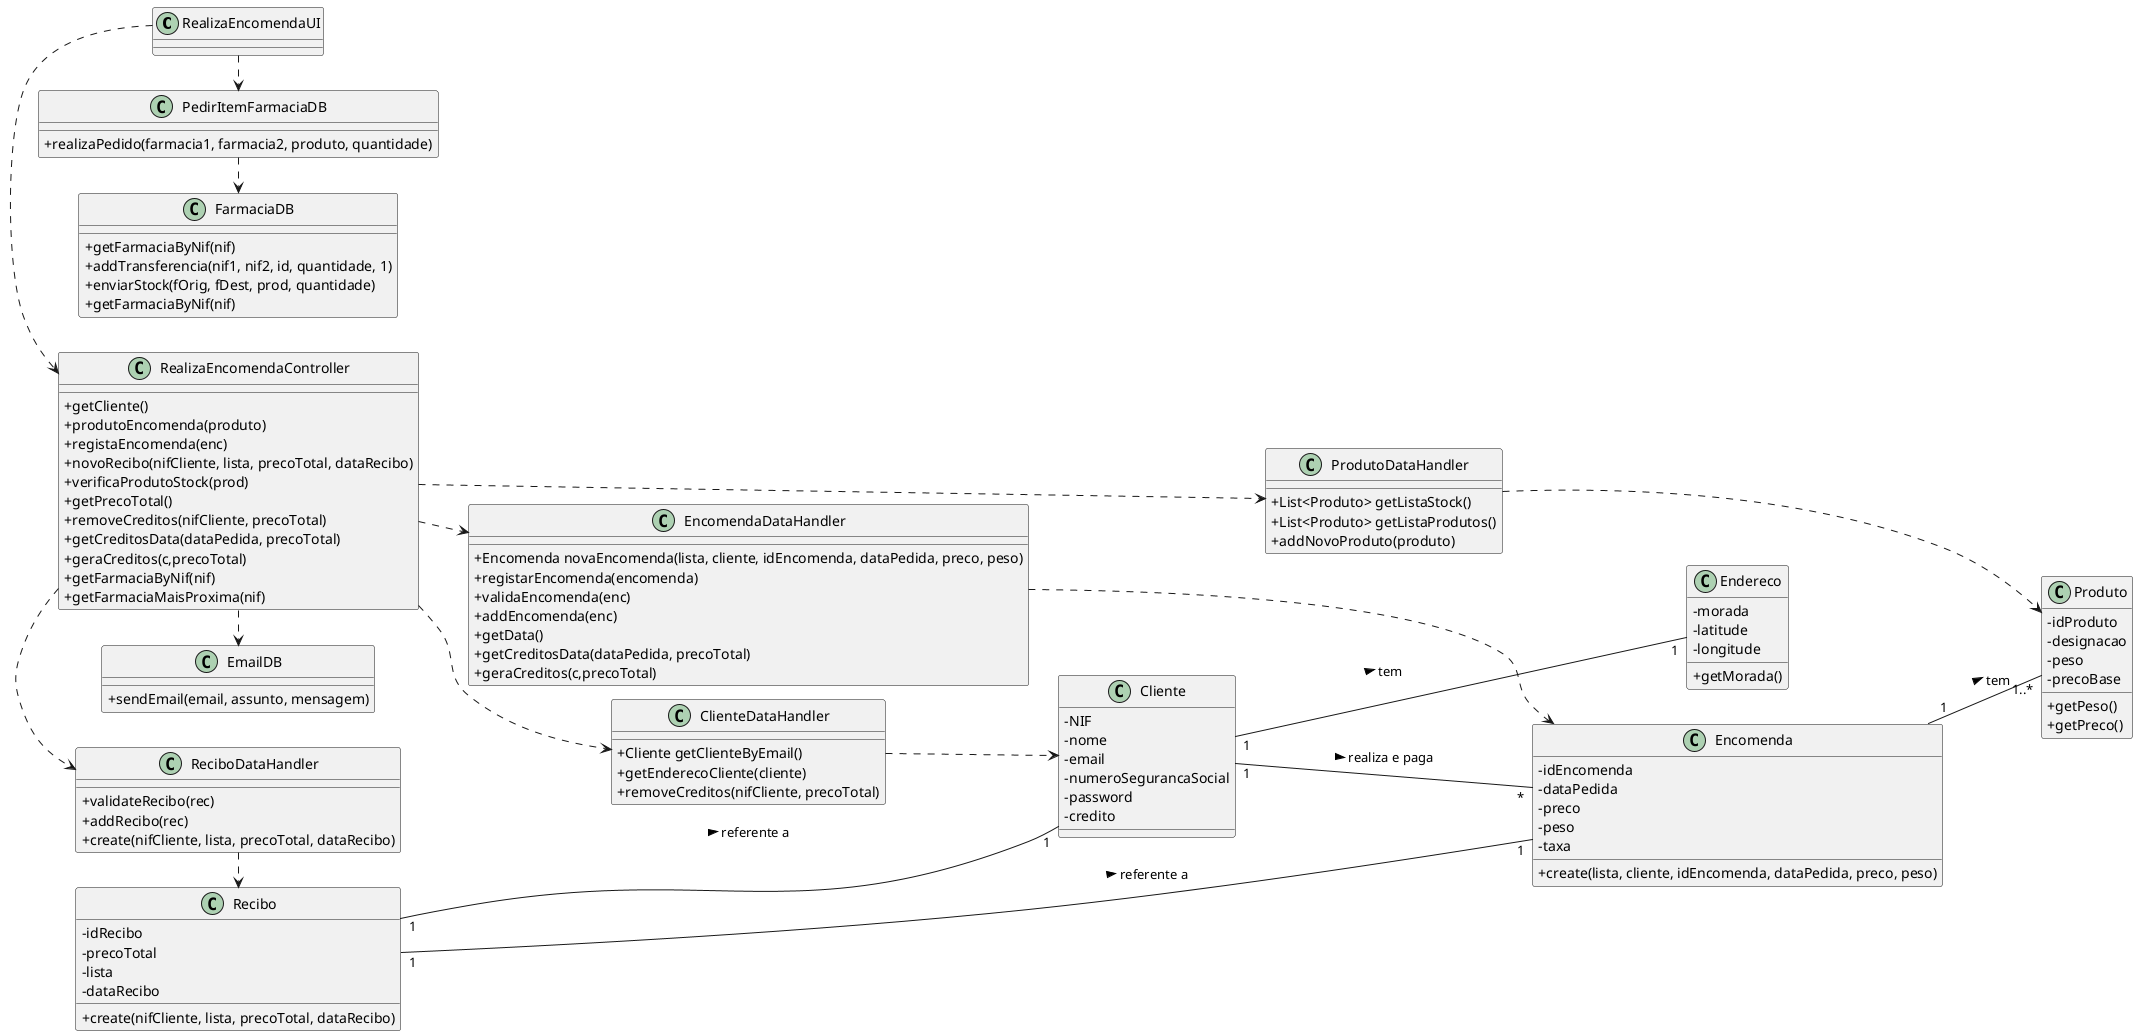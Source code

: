 @startuml
skinparam classAttributeIconSize 0
left to right direction


class RealizaEncomendaUI {
    
}

class RealizaEncomendaController {
    +getCliente()
    +produtoEncomenda(produto)
    +registaEncomenda(enc)
    +novoRecibo(nifCliente, lista, precoTotal, dataRecibo)
    +verificaProdutoStock(prod)
    +getPrecoTotal()
    +removeCreditos(nifCliente, precoTotal)
    +getCreditosData(dataPedida, precoTotal)
    +geraCreditos(c,precoTotal)
    +getFarmaciaByNif(nif)
    +getFarmaciaMaisProxima(nif)
}

class ClienteDataHandler {
    +Cliente getClienteByEmail()
    +getEnderecoCliente(cliente)
    +removeCreditos(nifCliente, precoTotal)
}

class EmailDB {
    +sendEmail(email, assunto, mensagem)
}

class ReciboDataHandler {
    +validateRecibo(rec)
    +addRecibo(rec)
    +create(nifCliente, lista, precoTotal, dataRecibo)
}

class ProdutoDataHandler {
    +List<Produto> getListaStock()
    +List<Produto> getListaProdutos()
    +addNovoProduto(produto)
}

class EncomendaDataHandler {
    +Encomenda novaEncomenda(lista, cliente, idEncomenda, dataPedida, preco, peso)
    +registarEncomenda(encomenda)
    +validaEncomenda(enc)
    +addEncomenda(enc)
    +getData()
    +getCreditosData(dataPedida, precoTotal)
    +geraCreditos(c,precoTotal)
}

class FarmaciaDB {
    +getFarmaciaByNif(nif)
    +addTransferencia(nif1, nif2, id, quantidade, 1)
    +enviarStock(fOrig, fDest, prod, quantidade)
    +getFarmaciaByNif(nif)
}

class PedirItemFarmaciaDB {
    +realizaPedido(farmacia1, farmacia2, produto, quantidade)
}

class Recibo {
  -idRecibo
  -precoTotal
  -lista
  -dataRecibo
  +create(nifCliente, lista, precoTotal, dataRecibo)
}

class Encomenda {
  -idEncomenda
  -dataPedida
  -preco
  -peso
  -taxa
  +create(lista, cliente, idEncomenda, dataPedida, preco, peso)
}

class Produto {
    -idProduto
    -designacao
    -peso
    -precoBase
    +getPeso()
    +getPreco()
}

class Endereco {
  -morada
  -latitude
  -longitude
  +getMorada()
}

class Cliente {
  -NIF
  -nome
  -email
  -numeroSegurancaSocial
  -password
  -credito
}

RealizaEncomendaUI .> RealizaEncomendaController

RealizaEncomendaController .> ClienteDataHandler
RealizaEncomendaController .> ProdutoDataHandler
RealizaEncomendaController .> EncomendaDataHandler
RealizaEncomendaController .> ReciboDataHandler
RealizaEncomendaController .> EmailDB

RealizaEncomendaUI .> PedirItemFarmaciaDB

PedirItemFarmaciaDB .> FarmaciaDB

ClienteDataHandler .> Cliente
ProdutoDataHandler .> Produto
EncomendaDataHandler .> Encomenda
ReciboDataHandler .> Recibo

Recibo "1" -- "1" Encomenda: referente a >
Recibo "1" -- "1" Cliente: referente a >
Cliente "1" -- "*" Encomenda: realiza e paga >
Encomenda "1" -- "1..*" Produto: tem >
Cliente "1" -- "1" Endereco: tem >

@enduml